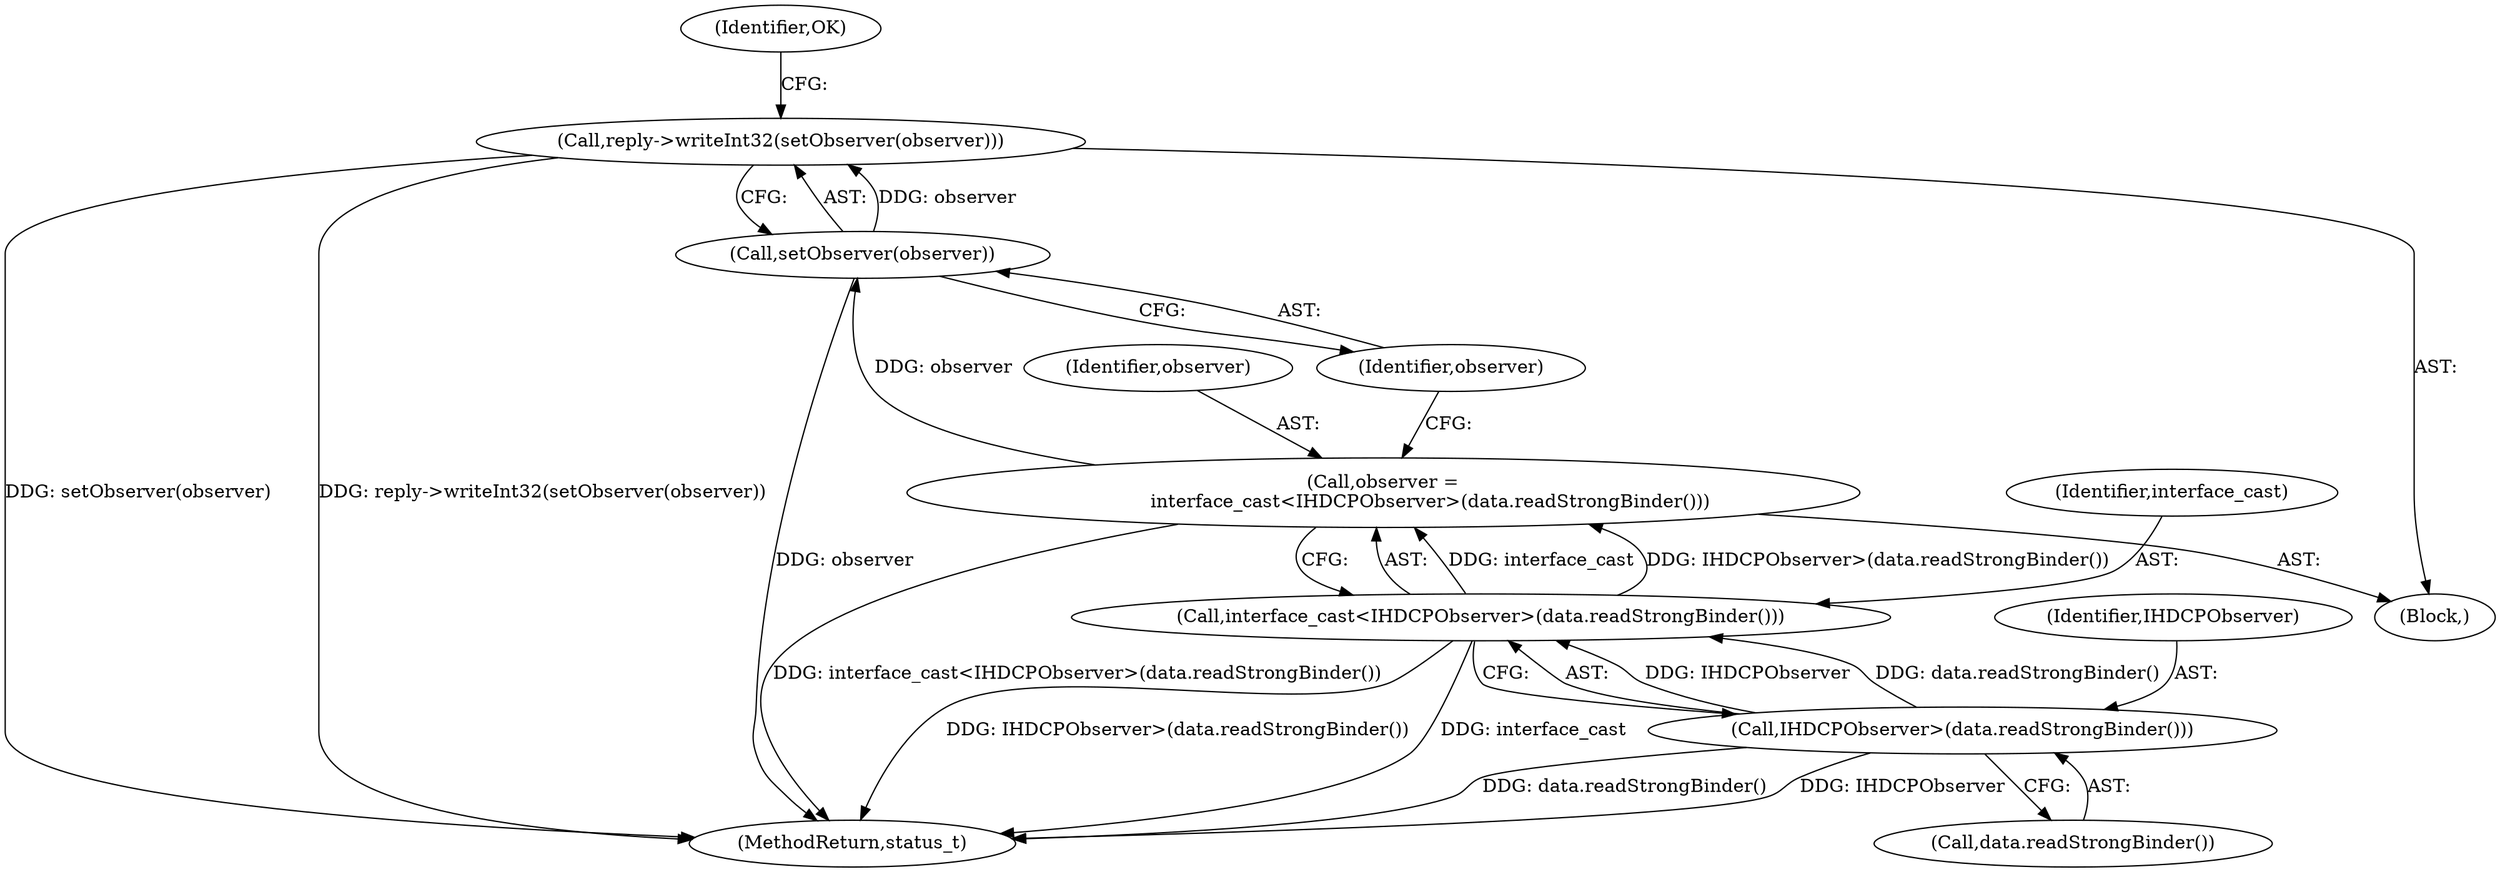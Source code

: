 digraph "0_Android_9667e3eff2d34c3797c3b529370de47b2c1f1bf6@API" {
"1000124" [label="(Call,reply->writeInt32(setObserver(observer)))"];
"1000125" [label="(Call,setObserver(observer))"];
"1000117" [label="(Call,observer =\n                interface_cast<IHDCPObserver>(data.readStrongBinder()))"];
"1000119" [label="(Call,interface_cast<IHDCPObserver>(data.readStrongBinder()))"];
"1000121" [label="(Call,IHDCPObserver>(data.readStrongBinder()))"];
"1000122" [label="(Identifier,IHDCPObserver)"];
"1000128" [label="(Identifier,OK)"];
"1000123" [label="(Call,data.readStrongBinder())"];
"1000118" [label="(Identifier,observer)"];
"1000117" [label="(Call,observer =\n                interface_cast<IHDCPObserver>(data.readStrongBinder()))"];
"1000121" [label="(Call,IHDCPObserver>(data.readStrongBinder()))"];
"1000119" [label="(Call,interface_cast<IHDCPObserver>(data.readStrongBinder()))"];
"1000407" [label="(MethodReturn,status_t)"];
"1000126" [label="(Identifier,observer)"];
"1000120" [label="(Identifier,interface_cast)"];
"1000125" [label="(Call,setObserver(observer))"];
"1000124" [label="(Call,reply->writeInt32(setObserver(observer)))"];
"1000111" [label="(Block,)"];
"1000124" -> "1000111"  [label="AST: "];
"1000124" -> "1000125"  [label="CFG: "];
"1000125" -> "1000124"  [label="AST: "];
"1000128" -> "1000124"  [label="CFG: "];
"1000124" -> "1000407"  [label="DDG: setObserver(observer)"];
"1000124" -> "1000407"  [label="DDG: reply->writeInt32(setObserver(observer))"];
"1000125" -> "1000124"  [label="DDG: observer"];
"1000125" -> "1000126"  [label="CFG: "];
"1000126" -> "1000125"  [label="AST: "];
"1000125" -> "1000407"  [label="DDG: observer"];
"1000117" -> "1000125"  [label="DDG: observer"];
"1000117" -> "1000111"  [label="AST: "];
"1000117" -> "1000119"  [label="CFG: "];
"1000118" -> "1000117"  [label="AST: "];
"1000119" -> "1000117"  [label="AST: "];
"1000126" -> "1000117"  [label="CFG: "];
"1000117" -> "1000407"  [label="DDG: interface_cast<IHDCPObserver>(data.readStrongBinder())"];
"1000119" -> "1000117"  [label="DDG: interface_cast"];
"1000119" -> "1000117"  [label="DDG: IHDCPObserver>(data.readStrongBinder())"];
"1000119" -> "1000121"  [label="CFG: "];
"1000120" -> "1000119"  [label="AST: "];
"1000121" -> "1000119"  [label="AST: "];
"1000119" -> "1000407"  [label="DDG: IHDCPObserver>(data.readStrongBinder())"];
"1000119" -> "1000407"  [label="DDG: interface_cast"];
"1000121" -> "1000119"  [label="DDG: IHDCPObserver"];
"1000121" -> "1000119"  [label="DDG: data.readStrongBinder()"];
"1000121" -> "1000123"  [label="CFG: "];
"1000122" -> "1000121"  [label="AST: "];
"1000123" -> "1000121"  [label="AST: "];
"1000121" -> "1000407"  [label="DDG: data.readStrongBinder()"];
"1000121" -> "1000407"  [label="DDG: IHDCPObserver"];
}
